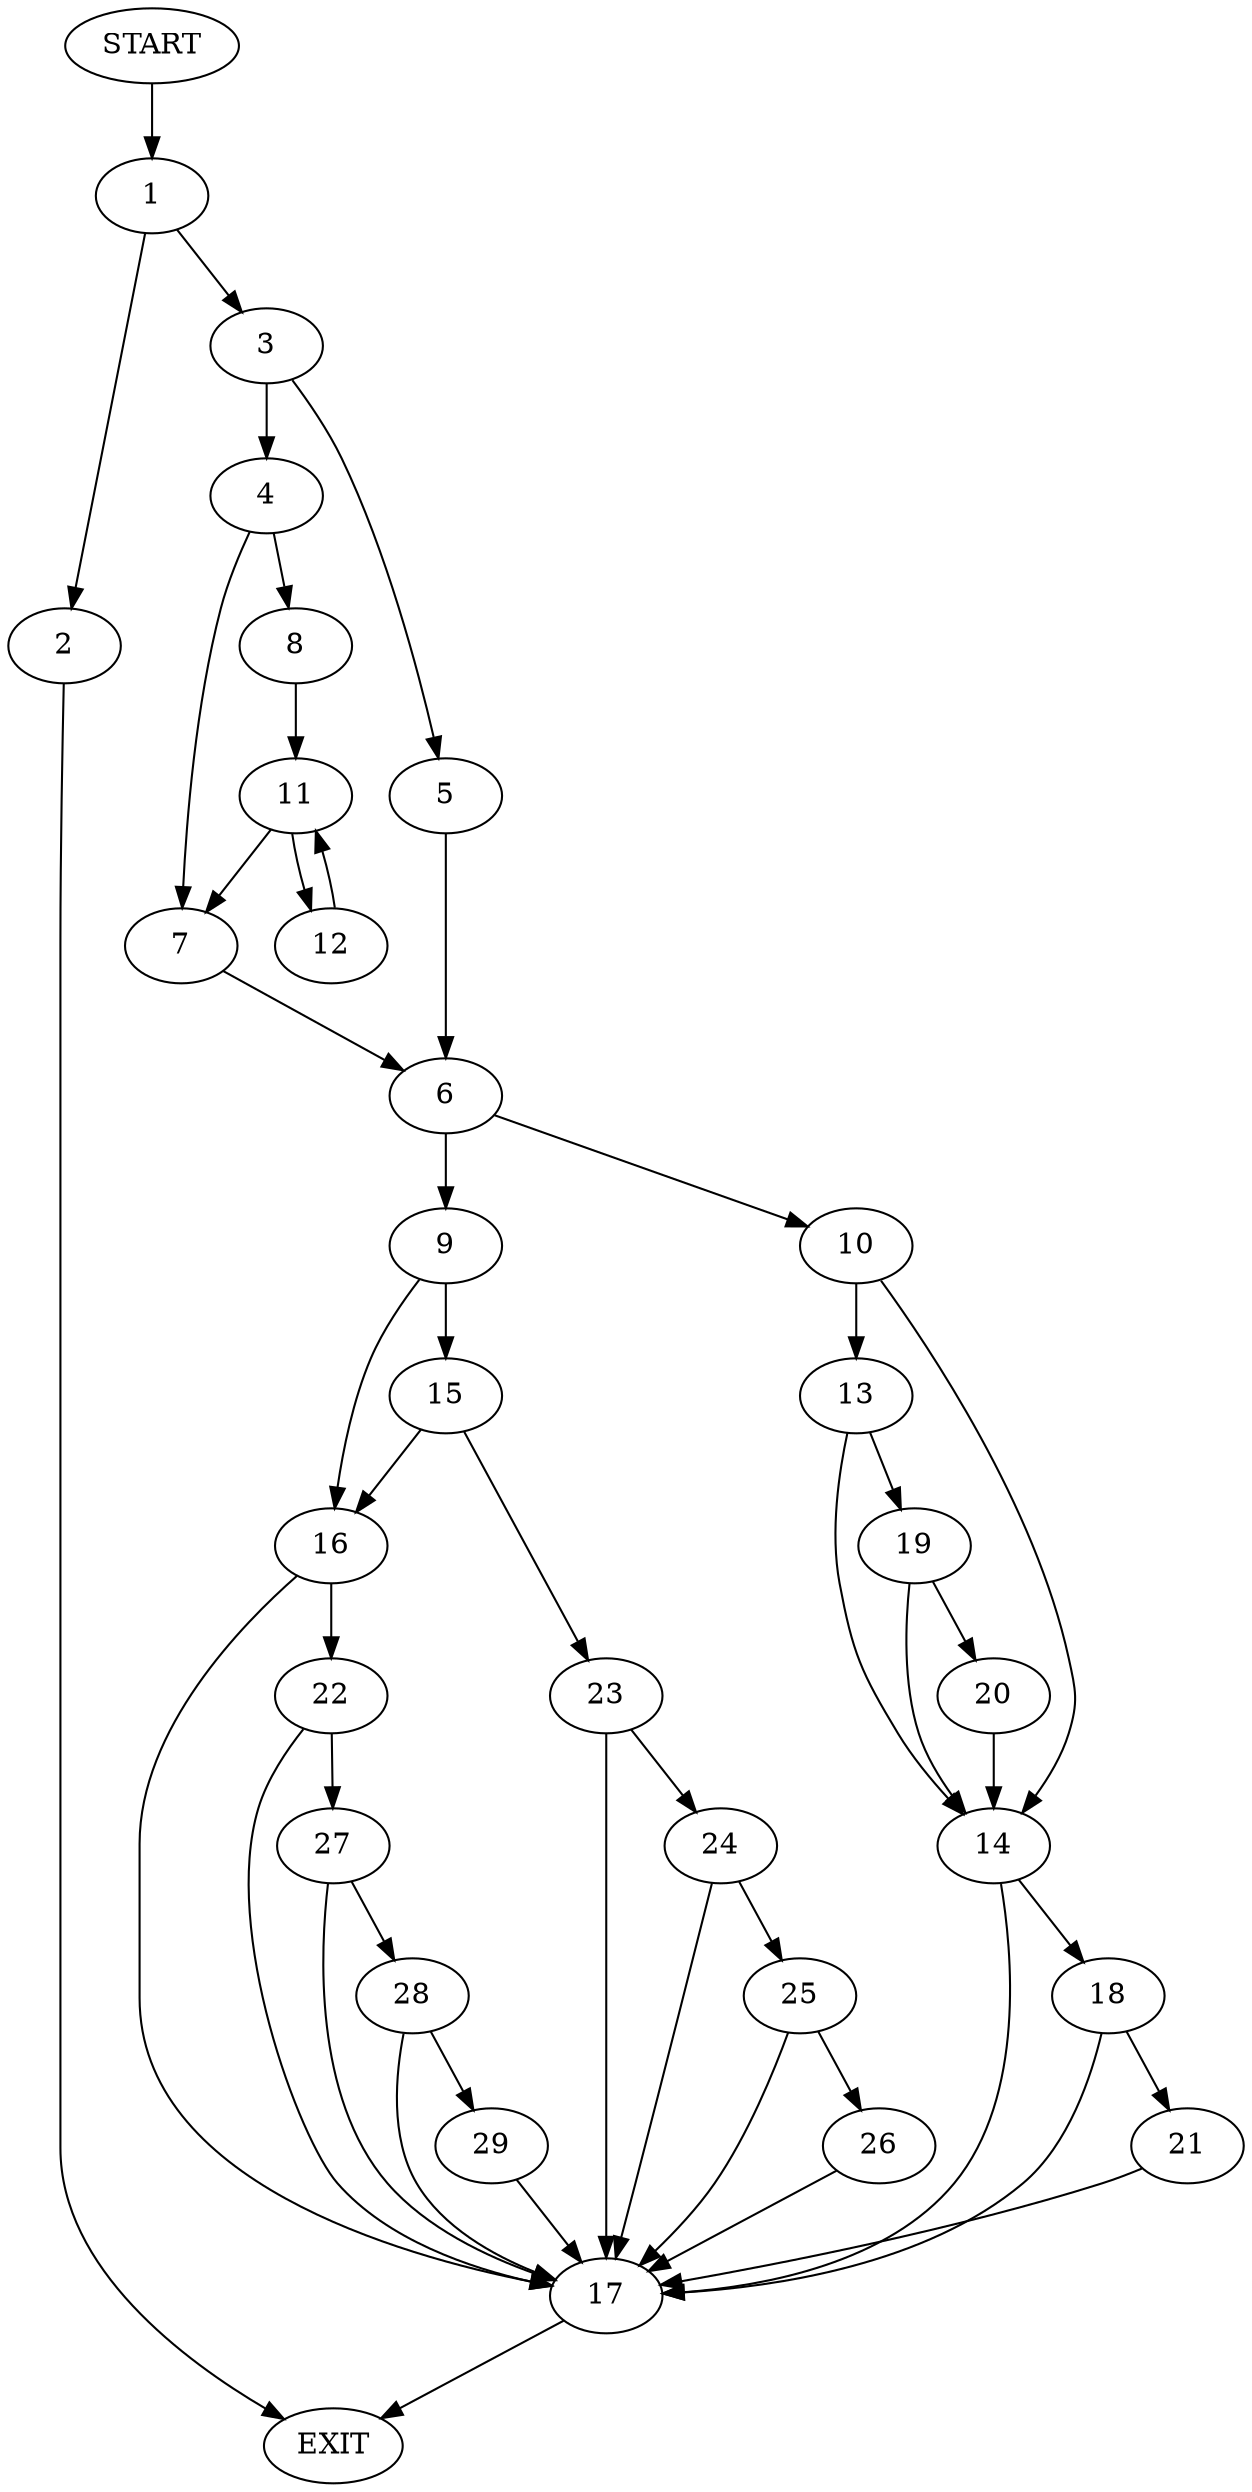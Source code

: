 digraph {
0 [label="START"]
30 [label="EXIT"]
0 -> 1
1 -> 2
1 -> 3
2 -> 30
3 -> 4
3 -> 5
5 -> 6
4 -> 7
4 -> 8
6 -> 9
6 -> 10
8 -> 11
7 -> 6
11 -> 12
11 -> 7
12 -> 11
10 -> 13
10 -> 14
9 -> 15
9 -> 16
14 -> 17
14 -> 18
13 -> 19
13 -> 14
19 -> 20
19 -> 14
20 -> 14
18 -> 17
18 -> 21
17 -> 30
21 -> 17
16 -> 17
16 -> 22
15 -> 23
15 -> 16
23 -> 17
23 -> 24
24 -> 17
24 -> 25
25 -> 26
25 -> 17
26 -> 17
22 -> 27
22 -> 17
27 -> 28
27 -> 17
28 -> 17
28 -> 29
29 -> 17
}
